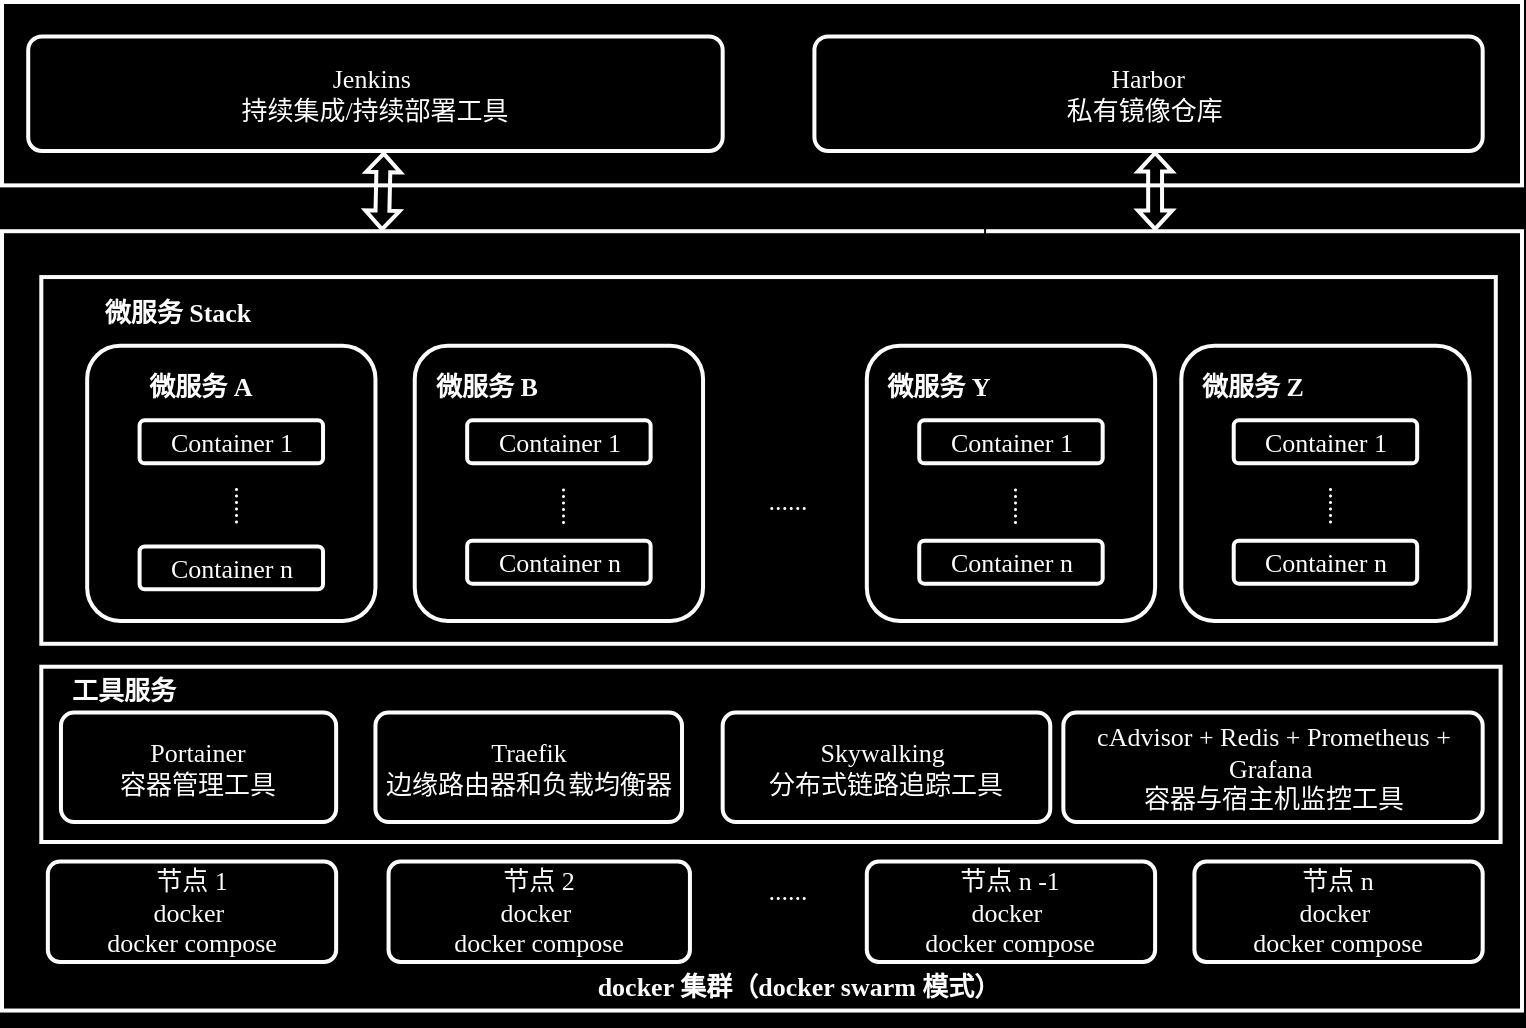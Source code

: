 <mxfile version="24.2.7" type="github">
  <diagram id="C5RBs43oDa-KdzZeNtuy" name="Page-1">
    <mxGraphModel dx="819" dy="449" grid="1" gridSize="10" guides="1" tooltips="1" connect="1" arrows="1" fold="1" page="1" pageScale="1" pageWidth="827" pageHeight="1169" background="#000000" math="0" shadow="0">
      <root>
        <mxCell id="WIyWlLk6GJQsqaUBKTNV-0" />
        <mxCell id="WIyWlLk6GJQsqaUBKTNV-1" parent="WIyWlLk6GJQsqaUBKTNV-0" />
        <mxCell id="_ukXYbJVCE4wGKFz86gu-130" value="" style="group;labelBackgroundColor=#000000;fontSize=13;arcSize=12;" vertex="1" connectable="0" parent="WIyWlLk6GJQsqaUBKTNV-1">
          <mxGeometry x="30" y="40" width="760" height="510" as="geometry" />
        </mxCell>
        <mxCell id="_ukXYbJVCE4wGKFz86gu-5" value="" style="rounded=0;whiteSpace=wrap;html=1;fontSize=13;glass=0;strokeWidth=2;shadow=0;fillColor=none;fontColor=#FCFCFC;labelBackgroundColor=#000000;strokeColor=#FCFCFC;container=0;arcSize=12;" vertex="1" parent="_ukXYbJVCE4wGKFz86gu-130">
          <mxGeometry y="114.607" width="760.0" height="389.663" as="geometry" />
        </mxCell>
        <mxCell id="_ukXYbJVCE4wGKFz86gu-96" value="" style="rounded=0;whiteSpace=wrap;html=1;fontSize=13;glass=0;strokeWidth=2;shadow=0;fillColor=none;fontColor=#FCFCFC;labelBackgroundColor=none;container=0;strokeColor=#FCFCFC;arcSize=12;" vertex="1" parent="_ukXYbJVCE4wGKFz86gu-130">
          <mxGeometry x="19.65" y="332.36" width="729.64" height="87.64" as="geometry" />
        </mxCell>
        <mxCell id="_ukXYbJVCE4wGKFz86gu-116" value="" style="edgeStyle=orthogonalEdgeStyle;rounded=0;orthogonalLoop=1;jettySize=auto;html=1;labelBackgroundColor=#000000;fontSize=13;arcSize=12;" edge="1" parent="_ukXYbJVCE4wGKFz86gu-130">
          <mxGeometry relative="1" as="geometry">
            <mxPoint x="412.759" y="57.303" as="sourcePoint" />
            <mxPoint x="491.379" y="143.258" as="targetPoint" />
          </mxGeometry>
        </mxCell>
        <mxCell id="_ukXYbJVCE4wGKFz86gu-1" value="&lt;font face=&quot;Times New Roman&quot; style=&quot;font-size: 13px;&quot;&gt;节点 1&lt;/font&gt;&lt;div style=&quot;font-size: 13px;&quot;&gt;&lt;font face=&quot;Times New Roman&quot; style=&quot;font-size: 13px;&quot;&gt;docker&amp;nbsp;&lt;/font&gt;&lt;/div&gt;&lt;div style=&quot;font-size: 13px;&quot;&gt;&lt;font face=&quot;Times New Roman&quot; style=&quot;font-size: 13px;&quot;&gt;docker compose&lt;/font&gt;&lt;/div&gt;" style="rounded=1;whiteSpace=wrap;html=1;fontSize=13;glass=0;strokeWidth=2;shadow=0;fontColor=#FCFCFC;labelBackgroundColor=none;container=0;fillColor=none;strokeColor=#FCFCFC;arcSize=12;" vertex="1" parent="_ukXYbJVCE4wGKFz86gu-130">
          <mxGeometry x="22.93" y="429.78" width="144.14" height="50.22" as="geometry" />
        </mxCell>
        <mxCell id="_ukXYbJVCE4wGKFz86gu-6" value="&lt;font style=&quot;font-size: 13px;&quot; face=&quot;Times New Roman&quot;&gt;docker 集群（docker swarm 模式）&lt;/font&gt;" style="text;html=1;align=center;verticalAlign=middle;whiteSpace=wrap;rounded=0;fontColor=#FCFCFC;labelBackgroundColor=none;container=0;fontStyle=1;fontSize=13;arcSize=12;" vertex="1" parent="_ukXYbJVCE4wGKFz86gu-130">
          <mxGeometry x="286.64" y="471.89" width="223.36" height="40.11" as="geometry" />
        </mxCell>
        <mxCell id="_ukXYbJVCE4wGKFz86gu-8" value="&lt;font face=&quot;Times New Roman&quot; style=&quot;font-size: 13px;&quot;&gt;......&lt;/font&gt;" style="text;html=1;align=center;verticalAlign=middle;whiteSpace=wrap;rounded=0;fontColor=#FCFCFC;labelBackgroundColor=none;container=0;fontSize=13;arcSize=12;" vertex="1" parent="_ukXYbJVCE4wGKFz86gu-130">
          <mxGeometry x="366.897" y="435.506" width="52.414" height="17.191" as="geometry" />
        </mxCell>
        <mxCell id="_ukXYbJVCE4wGKFz86gu-18" value="&lt;font face=&quot;Times New Roman&quot; style=&quot;font-size: 13px;&quot;&gt;节点 2&lt;/font&gt;&lt;div style=&quot;font-size: 13px;&quot;&gt;&lt;font face=&quot;Times New Roman&quot; style=&quot;font-size: 13px;&quot;&gt;docker&amp;nbsp;&lt;/font&gt;&lt;/div&gt;&lt;div style=&quot;font-size: 13px;&quot;&gt;&lt;font face=&quot;Times New Roman&quot; style=&quot;font-size: 13px;&quot;&gt;docker compose&lt;/font&gt;&lt;/div&gt;" style="rounded=1;whiteSpace=wrap;html=1;fontSize=13;glass=0;strokeWidth=2;shadow=0;fontColor=#FCFCFC;labelBackgroundColor=none;container=0;fillColor=none;strokeColor=#FCFCFC;arcSize=12;" vertex="1" parent="_ukXYbJVCE4wGKFz86gu-130">
          <mxGeometry x="193.28" y="429.78" width="150.69" height="50.22" as="geometry" />
        </mxCell>
        <mxCell id="_ukXYbJVCE4wGKFz86gu-19" value="&lt;font face=&quot;Times New Roman&quot; style=&quot;font-size: 13px;&quot;&gt;节点 n&lt;/font&gt;&lt;div style=&quot;font-size: 13px;&quot;&gt;&lt;font face=&quot;Times New Roman&quot; style=&quot;font-size: 13px;&quot;&gt;docker&amp;nbsp;&lt;/font&gt;&lt;/div&gt;&lt;div style=&quot;font-size: 13px;&quot;&gt;&lt;font face=&quot;Times New Roman&quot; style=&quot;font-size: 13px;&quot;&gt;docker compose&lt;/font&gt;&lt;/div&gt;" style="rounded=1;whiteSpace=wrap;html=1;fontSize=13;glass=0;strokeWidth=2;shadow=0;fontColor=#FCFCFC;labelBackgroundColor=none;container=0;fillColor=none;strokeColor=#FCFCFC;arcSize=12;" vertex="1" parent="_ukXYbJVCE4wGKFz86gu-130">
          <mxGeometry x="596.21" y="429.78" width="144.14" height="50.22" as="geometry" />
        </mxCell>
        <mxCell id="_ukXYbJVCE4wGKFz86gu-20" value="&lt;font face=&quot;Times New Roman&quot; style=&quot;font-size: 13px;&quot;&gt;节点 n -1&lt;/font&gt;&lt;div style=&quot;font-size: 13px;&quot;&gt;&lt;font face=&quot;Times New Roman&quot; style=&quot;font-size: 13px;&quot;&gt;docker&amp;nbsp;&lt;/font&gt;&lt;/div&gt;&lt;div style=&quot;font-size: 13px;&quot;&gt;&lt;font face=&quot;Times New Roman&quot; style=&quot;font-size: 13px;&quot;&gt;docker compose&lt;/font&gt;&lt;/div&gt;" style="rounded=1;whiteSpace=wrap;html=1;fontSize=13;glass=0;strokeWidth=2;shadow=0;fontColor=#FCFCFC;labelBackgroundColor=none;container=0;fillColor=none;strokeColor=#FCFCFC;arcSize=12;" vertex="1" parent="_ukXYbJVCE4wGKFz86gu-130">
          <mxGeometry x="432.41" y="429.78" width="144.14" height="50.22" as="geometry" />
        </mxCell>
        <mxCell id="_ukXYbJVCE4wGKFz86gu-66" value="" style="group;fontColor=#FCFCFC;labelBackgroundColor=#000000;strokeColor=#FCFCFC;fillColor=none;strokeWidth=2;container=0;fontSize=13;arcSize=12;" vertex="1" connectable="0" parent="_ukXYbJVCE4wGKFz86gu-130">
          <mxGeometry x="19.655" y="137.528" width="727.241" height="183.371" as="geometry" />
        </mxCell>
        <mxCell id="_ukXYbJVCE4wGKFz86gu-114" value="" style="group;fontColor=#FCFCFC;labelBackgroundColor=#000000;fillColor=none;strokeColor=#FCFCFC;strokeWidth=2;container=0;fontSize=13;arcSize=12;" vertex="1" connectable="0" parent="_ukXYbJVCE4wGKFz86gu-130">
          <mxGeometry width="760.0" height="91.685" as="geometry" />
        </mxCell>
        <mxCell id="_ukXYbJVCE4wGKFz86gu-65" value="&lt;font face=&quot;Times New Roman&quot; style=&quot;font-size: 13px;&quot;&gt;&lt;span style=&quot;font-size: 13px;&quot;&gt;微服务 Stack&lt;/span&gt;&lt;/font&gt;" style="text;html=1;align=center;verticalAlign=middle;whiteSpace=wrap;rounded=0;fontStyle=1;fontColor=#FCFCFC;labelBackgroundColor=none;container=0;fontSize=13;arcSize=12;" vertex="1" parent="_ukXYbJVCE4wGKFz86gu-130">
          <mxGeometry x="26.204" y="143.26" width="123.655" height="22.92" as="geometry" />
        </mxCell>
        <mxCell id="_ukXYbJVCE4wGKFz86gu-48" value="&lt;font face=&quot;Times New Roman&quot; style=&quot;font-size: 13px;&quot;&gt;......&lt;/font&gt;" style="text;html=1;align=center;verticalAlign=middle;whiteSpace=wrap;rounded=0;fontColor=#FCFCFC;labelBackgroundColor=none;container=0;fontSize=13;arcSize=12;" vertex="1" parent="_ukXYbJVCE4wGKFz86gu-130">
          <mxGeometry x="366.897" y="240.674" width="52.414" height="17.191" as="geometry" />
        </mxCell>
        <mxCell id="_ukXYbJVCE4wGKFz86gu-29" value="&lt;p class=&quot;MsoNormal&quot; style=&quot;margin: 0pt 0pt 0.0pt; font-size: 13px;&quot;&gt;&lt;br style=&quot;font-size: 13px;&quot;&gt;&lt;/p&gt;" style="rounded=1;whiteSpace=wrap;html=1;fontSize=13;glass=0;strokeWidth=2;shadow=0;fontColor=#FCFCFC;labelBackgroundColor=none;container=0;strokeColor=#FCFCFC;fillColor=none;arcSize=12;" vertex="1" parent="_ukXYbJVCE4wGKFz86gu-130">
          <mxGeometry x="42.586" y="171.91" width="144.138" height="137.528" as="geometry" />
        </mxCell>
        <mxCell id="_ukXYbJVCE4wGKFz86gu-30" value="&lt;p class=&quot;MsoNormal&quot; style=&quot;margin: 0pt 0pt 0.0pt; font-size: 13px;&quot;&gt;&lt;font face=&quot;Times New Roman Regular&quot; style=&quot;font-size: 13px;&quot;&gt;&lt;span style=&quot;font-size: 13px;&quot;&gt;Container 1&lt;/span&gt;&lt;/font&gt;&lt;/p&gt;" style="rounded=1;whiteSpace=wrap;html=1;fontSize=13;glass=0;strokeWidth=2;shadow=0;fontColor=#FCFCFC;labelBackgroundColor=none;container=0;fillColor=none;strokeColor=#FCFCFC;arcSize=12;" vertex="1" parent="_ukXYbJVCE4wGKFz86gu-130">
          <mxGeometry x="68.793" y="209.157" width="91.724" height="21.489" as="geometry" />
        </mxCell>
        <mxCell id="_ukXYbJVCE4wGKFz86gu-31" value="&lt;font face=&quot;Times New Roman&quot; style=&quot;font-size: 13px;&quot;&gt;&lt;span style=&quot;font-size: 13px;&quot;&gt;微服务 A&lt;/span&gt;&lt;/font&gt;" style="text;html=1;align=center;verticalAlign=middle;whiteSpace=wrap;rounded=0;fontStyle=1;fontColor=#FCFCFC;labelBackgroundColor=#000000;container=0;fontSize=13;arcSize=12;" vertex="1" parent="_ukXYbJVCE4wGKFz86gu-130">
          <mxGeometry x="49.143" y="180.51" width="100.716" height="22.92" as="geometry" />
        </mxCell>
        <mxCell id="_ukXYbJVCE4wGKFz86gu-33" value="&lt;p class=&quot;MsoNormal&quot; style=&quot;margin: 0pt 0pt 0.0pt; font-size: 13px;&quot;&gt;&lt;font face=&quot;Times New Roman Regular&quot; style=&quot;font-size: 13px;&quot;&gt;&lt;span style=&quot;font-size: 13px;&quot;&gt;Container n&lt;/span&gt;&lt;/font&gt;&lt;/p&gt;" style="rounded=1;whiteSpace=wrap;html=1;fontSize=13;glass=0;strokeWidth=2;shadow=0;fontColor=#FCFCFC;labelBackgroundColor=none;container=0;fillColor=none;strokeColor=#FCFCFC;arcSize=12;" vertex="1" parent="_ukXYbJVCE4wGKFz86gu-130">
          <mxGeometry x="68.793" y="272.191" width="91.724" height="21.489" as="geometry" />
        </mxCell>
        <mxCell id="_ukXYbJVCE4wGKFz86gu-34" value="&lt;font face=&quot;Times New Roman&quot; style=&quot;font-size: 13px;&quot;&gt;......&lt;/font&gt;" style="text;html=1;align=center;verticalAlign=middle;whiteSpace=wrap;rounded=0;rotation=90;fontColor=#FCFCFC;labelBackgroundColor=none;container=0;fontSize=13;arcSize=12;" vertex="1" parent="_ukXYbJVCE4wGKFz86gu-130">
          <mxGeometry x="95.0" y="243.539" width="52.414" height="17.191" as="geometry" />
        </mxCell>
        <mxCell id="_ukXYbJVCE4wGKFz86gu-37" value="&lt;p class=&quot;MsoNormal&quot; style=&quot;margin: 0pt 0pt 0.0pt; font-size: 13px;&quot;&gt;&lt;br style=&quot;font-size: 13px;&quot;&gt;&lt;/p&gt;" style="rounded=1;whiteSpace=wrap;html=1;fontSize=13;glass=0;strokeWidth=2;shadow=0;fontColor=#FCFCFC;labelBackgroundColor=none;container=0;fillColor=none;strokeColor=#FCFCFC;arcSize=12;" vertex="1" parent="_ukXYbJVCE4wGKFz86gu-130">
          <mxGeometry x="206.379" y="171.91" width="144.138" height="137.528" as="geometry" />
        </mxCell>
        <mxCell id="_ukXYbJVCE4wGKFz86gu-38" value="&lt;p class=&quot;MsoNormal&quot; style=&quot;margin: 0pt 0pt 0.0pt; font-size: 13px;&quot;&gt;&lt;font face=&quot;Times New Roman Regular&quot; style=&quot;font-size: 13px;&quot;&gt;&lt;span style=&quot;font-size: 13px;&quot;&gt;Container 1&lt;/span&gt;&lt;/font&gt;&lt;/p&gt;" style="rounded=1;whiteSpace=wrap;html=1;fontSize=13;glass=0;strokeWidth=2;shadow=0;fontColor=#FCFCFC;labelBackgroundColor=none;container=0;fillColor=none;strokeColor=#FCFCFC;arcSize=12;" vertex="1" parent="_ukXYbJVCE4wGKFz86gu-130">
          <mxGeometry x="232.586" y="209.157" width="91.724" height="21.489" as="geometry" />
        </mxCell>
        <mxCell id="_ukXYbJVCE4wGKFz86gu-39" value="&lt;font face=&quot;Times New Roman&quot; style=&quot;font-size: 13px;&quot;&gt;&lt;span style=&quot;font-size: 13px;&quot;&gt;微服务 B&lt;/span&gt;&lt;/font&gt;" style="text;html=1;align=center;verticalAlign=middle;whiteSpace=wrap;rounded=0;fontStyle=1;fontColor=#FCFCFC;labelBackgroundColor=none;container=0;fontSize=13;arcSize=12;" vertex="1" parent="_ukXYbJVCE4wGKFz86gu-130">
          <mxGeometry x="212.931" y="180.506" width="58.966" height="22.921" as="geometry" />
        </mxCell>
        <mxCell id="_ukXYbJVCE4wGKFz86gu-41" value="&lt;font face=&quot;Times New Roman&quot; style=&quot;font-size: 13px;&quot;&gt;......&lt;/font&gt;" style="text;html=1;align=center;verticalAlign=middle;whiteSpace=wrap;rounded=0;rotation=90;fontColor=#FCFCFC;labelBackgroundColor=none;container=0;fontSize=13;arcSize=12;" vertex="1" parent="_ukXYbJVCE4wGKFz86gu-130">
          <mxGeometry x="258.793" y="243.539" width="52.414" height="17.191" as="geometry" />
        </mxCell>
        <mxCell id="_ukXYbJVCE4wGKFz86gu-14" value="&lt;font face=&quot;Times New Roman&quot; style=&quot;font-size: 13px;&quot;&gt;Traefik&lt;/font&gt;&lt;div style=&quot;font-size: 13px;&quot;&gt;&lt;p class=&quot;MsoNormal&quot; style=&quot;margin: 0pt 0pt 0.0pt; text-align: justify; font-size: 13px;&quot;&gt;&lt;span style=&quot;font-size: 13px;&quot;&gt;&lt;font face=&quot;yobFlRzFiSTVJPav9Yy1&quot; style=&quot;font-size: 13px;&quot;&gt;边缘路由器和负载均衡器&lt;/font&gt;&lt;/span&gt;&lt;/p&gt;&lt;/div&gt;" style="rounded=1;whiteSpace=wrap;html=1;fontSize=13;glass=0;strokeWidth=2;shadow=0;fontColor=#FCFCFC;labelBackgroundColor=none;container=0;fillColor=none;strokeColor=#FCFCFC;arcSize=12;" vertex="1" parent="_ukXYbJVCE4wGKFz86gu-130">
          <mxGeometry x="186.72" y="355.28" width="153.28" height="54.72" as="geometry" />
        </mxCell>
        <mxCell id="_ukXYbJVCE4wGKFz86gu-15" value="&lt;p class=&quot;MsoNormal&quot; style=&quot;margin: 0pt 0pt 0.0pt; font-family: &amp;quot;Times New Roman&amp;quot;; font-size: 13px;&quot;&gt;&lt;span style=&quot;font-family: 仿宋_GB2312; font-size: 13px;&quot;&gt;&lt;font face=&quot;Times New Roman Regular&quot; style=&quot;font-size: 13px;&quot;&gt;Portainer&lt;/font&gt;&lt;/span&gt;&lt;/p&gt;&lt;div style=&quot;font-size: 13px;&quot;&gt;&lt;p class=&quot;MsoNormal&quot; style=&quot;margin: 0pt 0pt 0.0pt; text-align: justify; font-size: 13px;&quot;&gt;&lt;font face=&quot;yobFlRzFiSTVJPav9Yy1&quot; style=&quot;font-size: 13px;&quot;&gt;&lt;span style=&quot;font-size: 13px;&quot;&gt;容器管理工具&lt;/span&gt;&lt;/font&gt;&lt;/p&gt;&lt;/div&gt;" style="rounded=1;whiteSpace=wrap;html=1;fontSize=13;glass=0;strokeWidth=2;shadow=0;fontColor=#FCFCFC;labelBackgroundColor=none;container=0;fillColor=none;strokeColor=#FCFCFC;arcSize=12;" vertex="1" parent="_ukXYbJVCE4wGKFz86gu-130">
          <mxGeometry x="29.48" y="355.28" width="137.59" height="54.72" as="geometry" />
        </mxCell>
        <mxCell id="_ukXYbJVCE4wGKFz86gu-16" value="&lt;p class=&quot;MsoNormal&quot; style=&quot;margin: 0pt 0pt 0.0pt; font-family: &amp;quot;Times New Roman&amp;quot;; font-size: 13px;&quot;&gt;&lt;span style=&quot;font-family: 仿宋_GB2312; font-size: 13px;&quot;&gt;&lt;font face=&quot;Times New Roman Regular&quot; style=&quot;font-size: 13px;&quot;&gt;c&lt;/font&gt;&lt;/span&gt;&lt;span style=&quot;font-family: &amp;quot;Times New Roman Regular&amp;quot;; font-size: 13px;&quot;&gt;A&lt;/span&gt;&lt;span style=&quot;font-family: 仿宋_GB2312; font-size: 13px;&quot;&gt;&lt;font face=&quot;Times New Roman Regular&quot; style=&quot;font-size: 13px;&quot;&gt;dvisor + Redis + Prometheus + Grafana&amp;nbsp;&lt;/font&gt;&lt;/span&gt;&lt;/p&gt;&lt;div style=&quot;font-size: 13px;&quot;&gt;&lt;p class=&quot;MsoNormal&quot; style=&quot;margin: 0pt 0pt 0.0pt; font-size: 13px;&quot;&gt;&lt;font face=&quot;yobFlRzFiSTVJPav9Yy1&quot; style=&quot;font-size: 13px;&quot;&gt;&lt;span style=&quot;font-size: 13px;&quot;&gt;容器与宿主机监控工具&lt;/span&gt;&lt;/font&gt;&lt;/p&gt;&lt;/div&gt;" style="rounded=1;whiteSpace=wrap;html=1;fontSize=13;glass=0;strokeWidth=2;shadow=0;align=center;fontColor=#FCFCFC;labelBackgroundColor=none;container=0;fillColor=none;strokeColor=#FCFCFC;arcSize=12;" vertex="1" parent="_ukXYbJVCE4wGKFz86gu-130">
          <mxGeometry x="530.68" y="355.28" width="209.66" height="54.72" as="geometry" />
        </mxCell>
        <mxCell id="_ukXYbJVCE4wGKFz86gu-17" value="&lt;p class=&quot;MsoNormal&quot; style=&quot;margin: 0pt 0pt 0.0pt; font-family: &amp;quot;Times New Roman&amp;quot;; font-size: 13px;&quot;&gt;&lt;span style=&quot;font-family: 仿宋_GB2312; font-size: 13px;&quot;&gt;&lt;font face=&quot;Times New Roman Regular&quot; style=&quot;font-size: 13px;&quot;&gt;Skywalking&amp;nbsp;&lt;/font&gt;&lt;/span&gt;&lt;/p&gt;&lt;div style=&quot;font-size: 13px;&quot;&gt;&lt;p class=&quot;MsoNormal&quot; style=&quot;margin: 0pt 0pt 0.0pt; font-size: 13px;&quot;&gt;&lt;font face=&quot;yobFlRzFiSTVJPav9Yy1&quot; style=&quot;font-size: 13px;&quot;&gt;&lt;span style=&quot;font-size: 13px;&quot;&gt;分布式链路追踪工具&lt;/span&gt;&lt;/font&gt;&lt;/p&gt;&lt;/div&gt;" style="rounded=1;whiteSpace=wrap;html=1;fontSize=13;glass=0;strokeWidth=2;shadow=0;align=center;fontColor=#FCFCFC;labelBackgroundColor=none;container=0;fillColor=none;strokeColor=#FCFCFC;arcSize=12;" vertex="1" parent="_ukXYbJVCE4wGKFz86gu-130">
          <mxGeometry x="360.34" y="355.28" width="163.79" height="54.72" as="geometry" />
        </mxCell>
        <mxCell id="_ukXYbJVCE4wGKFz86gu-98" value="&lt;font face=&quot;Times New Roman&quot; style=&quot;font-size: 13px;&quot;&gt;&lt;span style=&quot;font-size: 13px;&quot;&gt;工具服务&lt;/span&gt;&lt;/font&gt;" style="text;html=1;align=center;verticalAlign=middle;whiteSpace=wrap;rounded=0;fontStyle=1;fontColor=#FCFCFC;labelBackgroundColor=none;container=0;fontSize=13;arcSize=12;" vertex="1" parent="_ukXYbJVCE4wGKFz86gu-130">
          <mxGeometry x="19.655" y="332.36" width="81.897" height="22.921" as="geometry" />
        </mxCell>
        <mxCell id="_ukXYbJVCE4wGKFz86gu-0" value="&lt;font style=&quot;font-size: 13px;&quot; face=&quot;Times New Roman&quot;&gt;Jenkins&amp;nbsp;&lt;/font&gt;&lt;div style=&quot;font-size: 13px;&quot;&gt;&lt;font face=&quot;RUwg2uM1JFRjtRuIZe-r&quot; style=&quot;font-size: 13px;&quot;&gt;持续集成/持续部署工具&lt;/font&gt;&lt;/div&gt;" style="rounded=1;whiteSpace=wrap;html=1;fontSize=13;glass=0;strokeWidth=2;shadow=0;fontColor=#FCFCFC;labelBackgroundColor=none;fillColor=none;strokeColor=#FCFCFC;container=0;arcSize=12;" vertex="1" parent="_ukXYbJVCE4wGKFz86gu-130">
          <mxGeometry x="13.103" y="17.191" width="347.241" height="57.303" as="geometry" />
        </mxCell>
        <mxCell id="_ukXYbJVCE4wGKFz86gu-12" value="&lt;font style=&quot;font-size: 13px;&quot; face=&quot;Times New Roman&quot;&gt;Harbor&lt;/font&gt;&lt;div style=&quot;font-size: 13px;&quot;&gt;&lt;font style=&quot;font-size: 13px;&quot; face=&quot;kddPSrj0EZQL9UMXb2O5&quot;&gt;私有镜像仓库&amp;nbsp;&lt;/font&gt;&lt;/div&gt;" style="rounded=1;whiteSpace=wrap;html=1;fontSize=13;glass=0;strokeWidth=2;shadow=0;fontColor=#FCFCFC;labelBackgroundColor=none;fillColor=none;strokeColor=#FCFCFC;container=0;arcSize=12;" vertex="1" parent="_ukXYbJVCE4wGKFz86gu-130">
          <mxGeometry x="406.207" y="17.191" width="334.138" height="57.303" as="geometry" />
        </mxCell>
        <mxCell id="_ukXYbJVCE4wGKFz86gu-118" value="&lt;p class=&quot;MsoNormal&quot; style=&quot;margin: 0pt 0pt 0.0pt; font-size: 13px;&quot;&gt;&lt;font face=&quot;Times New Roman Regular&quot; style=&quot;font-size: 13px;&quot;&gt;&lt;span style=&quot;font-size: 13px;&quot;&gt;Container n&lt;/span&gt;&lt;/font&gt;&lt;/p&gt;" style="rounded=1;whiteSpace=wrap;html=1;fontSize=13;glass=0;strokeWidth=2;shadow=0;fontColor=#FCFCFC;labelBackgroundColor=none;container=0;fillColor=none;strokeColor=#FCFCFC;arcSize=12;" vertex="1" parent="_ukXYbJVCE4wGKFz86gu-130">
          <mxGeometry x="232.586" y="269.326" width="91.724" height="21.489" as="geometry" />
        </mxCell>
        <mxCell id="_ukXYbJVCE4wGKFz86gu-120" value="&lt;p class=&quot;MsoNormal&quot; style=&quot;margin: 0pt 0pt 0.0pt; font-size: 13px;&quot;&gt;&lt;br style=&quot;font-size: 13px;&quot;&gt;&lt;/p&gt;" style="rounded=1;whiteSpace=wrap;html=1;fontSize=13;glass=0;strokeWidth=2;shadow=0;fontColor=#FCFCFC;labelBackgroundColor=none;container=0;fillColor=none;strokeColor=#FCFCFC;arcSize=12;" vertex="1" parent="_ukXYbJVCE4wGKFz86gu-130">
          <mxGeometry x="432.414" y="171.91" width="144.138" height="137.528" as="geometry" />
        </mxCell>
        <mxCell id="_ukXYbJVCE4wGKFz86gu-121" value="&lt;p class=&quot;MsoNormal&quot; style=&quot;margin: 0pt 0pt 0.0pt; font-size: 13px;&quot;&gt;&lt;font face=&quot;Times New Roman Regular&quot; style=&quot;font-size: 13px;&quot;&gt;&lt;span style=&quot;font-size: 13px;&quot;&gt;Container 1&lt;/span&gt;&lt;/font&gt;&lt;/p&gt;" style="rounded=1;whiteSpace=wrap;html=1;fontSize=13;glass=0;strokeWidth=2;shadow=0;fontColor=#FCFCFC;labelBackgroundColor=none;container=0;fillColor=none;strokeColor=#FCFCFC;arcSize=12;" vertex="1" parent="_ukXYbJVCE4wGKFz86gu-130">
          <mxGeometry x="458.621" y="209.157" width="91.724" height="21.489" as="geometry" />
        </mxCell>
        <mxCell id="_ukXYbJVCE4wGKFz86gu-122" value="&lt;font face=&quot;Times New Roman&quot; style=&quot;font-size: 13px;&quot;&gt;&lt;span style=&quot;font-size: 13px;&quot;&gt;微服务 Y&lt;/span&gt;&lt;/font&gt;" style="text;html=1;align=center;verticalAlign=middle;whiteSpace=wrap;rounded=0;fontStyle=1;fontColor=#FCFCFC;labelBackgroundColor=none;container=0;fontSize=13;arcSize=12;" vertex="1" parent="_ukXYbJVCE4wGKFz86gu-130">
          <mxGeometry x="438.966" y="180.506" width="58.966" height="22.921" as="geometry" />
        </mxCell>
        <mxCell id="_ukXYbJVCE4wGKFz86gu-123" value="&lt;font face=&quot;Times New Roman&quot; style=&quot;font-size: 13px;&quot;&gt;......&lt;/font&gt;" style="text;html=1;align=center;verticalAlign=middle;whiteSpace=wrap;rounded=0;rotation=90;fontColor=#FCFCFC;labelBackgroundColor=none;container=0;fontSize=13;arcSize=12;" vertex="1" parent="_ukXYbJVCE4wGKFz86gu-130">
          <mxGeometry x="484.828" y="243.539" width="52.414" height="17.191" as="geometry" />
        </mxCell>
        <mxCell id="_ukXYbJVCE4wGKFz86gu-124" value="&lt;p class=&quot;MsoNormal&quot; style=&quot;margin: 0pt 0pt 0.0pt; font-size: 13px;&quot;&gt;&lt;font face=&quot;Times New Roman Regular&quot; style=&quot;font-size: 13px;&quot;&gt;&lt;span style=&quot;font-size: 13px;&quot;&gt;Container n&lt;/span&gt;&lt;/font&gt;&lt;/p&gt;" style="rounded=1;whiteSpace=wrap;html=1;fontSize=13;glass=0;strokeWidth=2;shadow=0;fontColor=#FCFCFC;labelBackgroundColor=none;container=0;fillColor=none;strokeColor=#FCFCFC;arcSize=12;" vertex="1" parent="_ukXYbJVCE4wGKFz86gu-130">
          <mxGeometry x="458.621" y="269.326" width="91.724" height="21.489" as="geometry" />
        </mxCell>
        <mxCell id="_ukXYbJVCE4wGKFz86gu-125" value="&lt;p class=&quot;MsoNormal&quot; style=&quot;margin: 0pt 0pt 0.0pt; font-size: 13px;&quot;&gt;&lt;br style=&quot;font-size: 13px;&quot;&gt;&lt;/p&gt;" style="rounded=1;whiteSpace=wrap;html=1;fontSize=13;glass=0;strokeWidth=2;shadow=0;fontColor=#FCFCFC;labelBackgroundColor=none;container=0;fillColor=none;strokeColor=#FCFCFC;arcSize=12;" vertex="1" parent="_ukXYbJVCE4wGKFz86gu-130">
          <mxGeometry x="589.655" y="171.91" width="144.138" height="137.528" as="geometry" />
        </mxCell>
        <mxCell id="_ukXYbJVCE4wGKFz86gu-126" value="&lt;p class=&quot;MsoNormal&quot; style=&quot;margin: 0pt 0pt 0.0pt; font-size: 13px;&quot;&gt;&lt;font face=&quot;Times New Roman Regular&quot; style=&quot;font-size: 13px;&quot;&gt;&lt;span style=&quot;font-size: 13px;&quot;&gt;Container 1&lt;/span&gt;&lt;/font&gt;&lt;/p&gt;" style="rounded=1;whiteSpace=wrap;html=1;fontSize=13;glass=0;strokeWidth=2;shadow=0;fontColor=#FCFCFC;labelBackgroundColor=none;container=0;fillColor=none;strokeColor=#FCFCFC;arcSize=12;" vertex="1" parent="_ukXYbJVCE4wGKFz86gu-130">
          <mxGeometry x="615.862" y="209.157" width="91.724" height="21.489" as="geometry" />
        </mxCell>
        <mxCell id="_ukXYbJVCE4wGKFz86gu-127" value="&lt;font face=&quot;Times New Roman&quot; style=&quot;font-size: 13px;&quot;&gt;&lt;span style=&quot;font-size: 13px;&quot;&gt;微服务 Z&lt;/span&gt;&lt;/font&gt;" style="text;html=1;align=center;verticalAlign=middle;whiteSpace=wrap;rounded=0;fontStyle=1;fontColor=#FCFCFC;labelBackgroundColor=none;container=0;fontSize=13;arcSize=12;" vertex="1" parent="_ukXYbJVCE4wGKFz86gu-130">
          <mxGeometry x="596.207" y="180.506" width="58.966" height="22.921" as="geometry" />
        </mxCell>
        <mxCell id="_ukXYbJVCE4wGKFz86gu-128" value="&lt;font face=&quot;Times New Roman&quot; style=&quot;font-size: 13px;&quot;&gt;......&lt;/font&gt;" style="text;html=1;align=center;verticalAlign=middle;whiteSpace=wrap;rounded=0;rotation=90;fontColor=#FCFCFC;labelBackgroundColor=none;container=0;fontSize=13;arcSize=12;" vertex="1" parent="_ukXYbJVCE4wGKFz86gu-130">
          <mxGeometry x="642.069" y="243.539" width="52.414" height="17.191" as="geometry" />
        </mxCell>
        <mxCell id="_ukXYbJVCE4wGKFz86gu-129" value="&lt;p class=&quot;MsoNormal&quot; style=&quot;margin: 0pt 0pt 0.0pt; font-size: 13px;&quot;&gt;&lt;font face=&quot;Times New Roman Regular&quot; style=&quot;font-size: 13px;&quot;&gt;&lt;span style=&quot;font-size: 13px;&quot;&gt;Container n&lt;/span&gt;&lt;/font&gt;&lt;/p&gt;" style="rounded=1;whiteSpace=wrap;html=1;fontSize=13;glass=0;strokeWidth=2;shadow=0;fontColor=#FCFCFC;labelBackgroundColor=none;container=0;fillColor=none;strokeColor=#FCFCFC;arcSize=12;" vertex="1" parent="_ukXYbJVCE4wGKFz86gu-130">
          <mxGeometry x="615.862" y="269.326" width="91.724" height="21.489" as="geometry" />
        </mxCell>
        <mxCell id="_ukXYbJVCE4wGKFz86gu-132" value="" style="shape=flexArrow;endArrow=classic;startArrow=classic;html=1;rounded=0;strokeColor=#FCFCFC;strokeWidth=2;entryX=0.512;entryY=1.005;entryDx=0;entryDy=0;exitX=0.25;exitY=0;exitDx=0;exitDy=0;width=5.946;endSize=2.427;startWidth=8.204;startSize=2.427;entryPerimeter=0;endWidth=8.204;arcSize=12;fontSize=13;" edge="1" parent="_ukXYbJVCE4wGKFz86gu-130" source="_ukXYbJVCE4wGKFz86gu-5" target="_ukXYbJVCE4wGKFz86gu-0">
          <mxGeometry width="100" height="100" relative="1" as="geometry">
            <mxPoint x="-21.408" y="200" as="sourcePoint" />
            <mxPoint x="85.634" y="100" as="targetPoint" />
          </mxGeometry>
        </mxCell>
        <mxCell id="_ukXYbJVCE4wGKFz86gu-133" value="" style="shape=flexArrow;endArrow=classic;startArrow=classic;html=1;rounded=0;strokeColor=#FCFCFC;strokeWidth=2;entryX=0.512;entryY=1.005;entryDx=0;entryDy=0;exitX=0.25;exitY=0;exitDx=0;exitDy=0;width=5.946;endSize=2.427;startWidth=8.204;startSize=2.427;entryPerimeter=0;endWidth=8.204;arcSize=12;fontSize=13;" edge="1" parent="_ukXYbJVCE4wGKFz86gu-130">
          <mxGeometry width="100" height="100" relative="1" as="geometry">
            <mxPoint x="576.551" y="114.49" as="sourcePoint" />
            <mxPoint x="576.551" y="74.49" as="targetPoint" />
          </mxGeometry>
        </mxCell>
      </root>
    </mxGraphModel>
  </diagram>
</mxfile>
